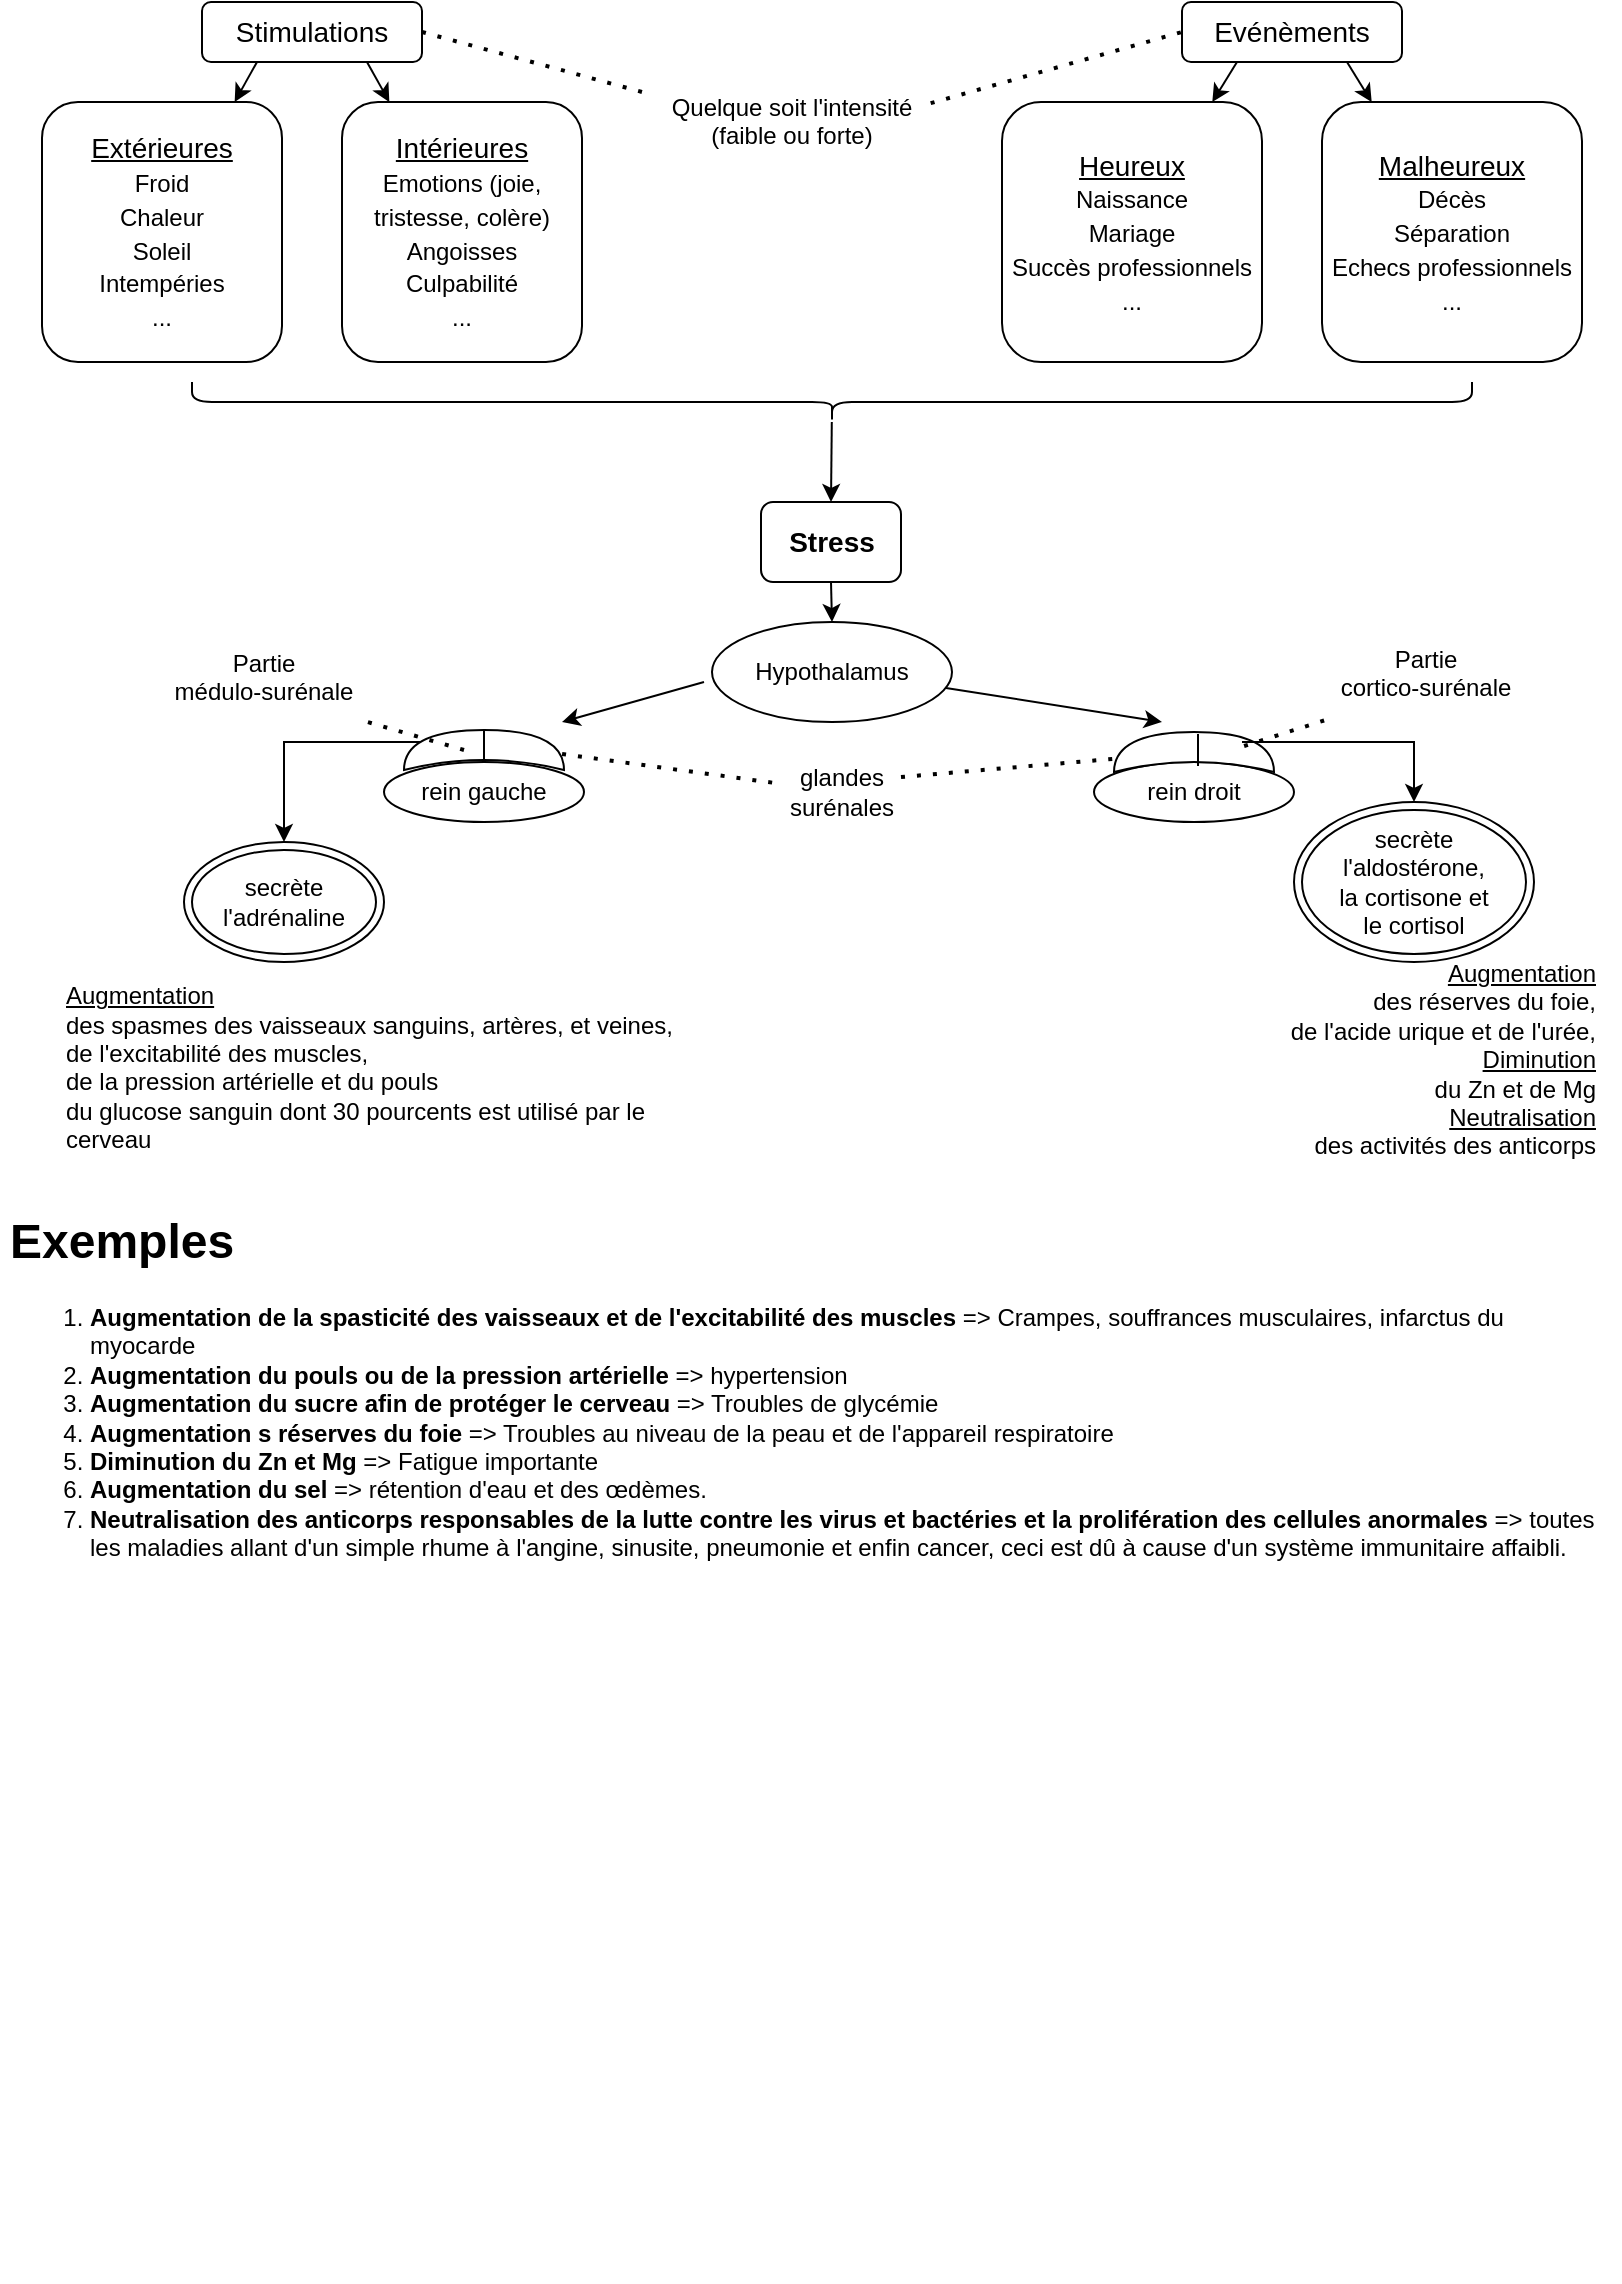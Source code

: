 <mxfile version="18.0.8" type="github">
  <diagram id="obGRaE8XgYMWURcT9A6B" name="Page-1">
    <mxGraphModel dx="1271" dy="830" grid="1" gridSize="10" guides="1" tooltips="1" connect="1" arrows="1" fold="1" page="1" pageScale="1" pageWidth="827" pageHeight="1169" math="0" shadow="0">
      <root>
        <mxCell id="0" />
        <mxCell id="1" parent="0" />
        <mxCell id="KMllPCVLpyvuSk6OKacK-1" value="&lt;font style=&quot;font-size: 14px;&quot;&gt;&lt;b&gt;Stress&lt;/b&gt;&lt;/font&gt;" style="rounded=1;whiteSpace=wrap;html=1;" vertex="1" parent="1">
          <mxGeometry x="389.5" y="250" width="70" height="40" as="geometry" />
        </mxCell>
        <mxCell id="KMllPCVLpyvuSk6OKacK-2" value="Stimulations" style="rounded=1;whiteSpace=wrap;html=1;fontSize=14;" vertex="1" parent="1">
          <mxGeometry x="110" width="110" height="30" as="geometry" />
        </mxCell>
        <mxCell id="KMllPCVLpyvuSk6OKacK-3" value="&lt;div&gt;&lt;u&gt;Extérieures&lt;/u&gt;&lt;/div&gt;&lt;div&gt;&lt;font style=&quot;font-size: 12px;&quot;&gt;Froid&lt;/font&gt;&lt;/div&gt;&lt;div&gt;&lt;font style=&quot;font-size: 12px;&quot;&gt;Chaleur&lt;/font&gt;&lt;/div&gt;&lt;div&gt;&lt;font style=&quot;font-size: 12px;&quot;&gt;Soleil&lt;/font&gt;&lt;/div&gt;&lt;div&gt;&lt;font style=&quot;font-size: 12px;&quot;&gt;Intempéries&lt;/font&gt;&lt;/div&gt;&lt;div&gt;&lt;font style=&quot;font-size: 12px;&quot;&gt;...&lt;br&gt;&lt;/font&gt;&lt;/div&gt;" style="rounded=1;whiteSpace=wrap;html=1;fontSize=14;" vertex="1" parent="1">
          <mxGeometry x="30" y="50" width="120" height="130" as="geometry" />
        </mxCell>
        <mxCell id="KMllPCVLpyvuSk6OKacK-4" value="&lt;div&gt;&lt;u&gt;Intérieures&lt;/u&gt;&lt;/div&gt;&lt;div&gt;&lt;font style=&quot;font-size: 12px;&quot;&gt;Emotions (joie, tristesse, colère)&lt;br&gt;&lt;/font&gt;&lt;/div&gt;&lt;div&gt;&lt;font style=&quot;font-size: 12px;&quot;&gt;Angoisses&lt;br&gt;&lt;/font&gt;&lt;/div&gt;&lt;div&gt;&lt;font style=&quot;font-size: 12px;&quot;&gt;Culpabilité&lt;/font&gt;&lt;/div&gt;&lt;div&gt;&lt;font style=&quot;font-size: 12px;&quot;&gt;...&lt;/font&gt;&lt;/div&gt;" style="rounded=1;whiteSpace=wrap;html=1;fontSize=14;" vertex="1" parent="1">
          <mxGeometry x="180" y="50" width="120" height="130" as="geometry" />
        </mxCell>
        <mxCell id="KMllPCVLpyvuSk6OKacK-5" value="" style="endArrow=classic;html=1;rounded=0;fontSize=12;exitX=0.25;exitY=1;exitDx=0;exitDy=0;" edge="1" parent="1" source="KMllPCVLpyvuSk6OKacK-2" target="KMllPCVLpyvuSk6OKacK-3">
          <mxGeometry width="50" height="50" relative="1" as="geometry">
            <mxPoint x="390" y="500" as="sourcePoint" />
            <mxPoint x="440" y="450" as="targetPoint" />
          </mxGeometry>
        </mxCell>
        <mxCell id="KMllPCVLpyvuSk6OKacK-6" value="" style="endArrow=classic;html=1;rounded=0;fontSize=12;exitX=0.75;exitY=1;exitDx=0;exitDy=0;" edge="1" parent="1" source="KMllPCVLpyvuSk6OKacK-2" target="KMllPCVLpyvuSk6OKacK-4">
          <mxGeometry width="50" height="50" relative="1" as="geometry">
            <mxPoint x="390" y="500" as="sourcePoint" />
            <mxPoint x="440" y="450" as="targetPoint" />
          </mxGeometry>
        </mxCell>
        <mxCell id="KMllPCVLpyvuSk6OKacK-7" value="Evénèments" style="rounded=1;whiteSpace=wrap;html=1;fontSize=14;" vertex="1" parent="1">
          <mxGeometry x="600" width="110" height="30" as="geometry" />
        </mxCell>
        <mxCell id="KMllPCVLpyvuSk6OKacK-8" value="&lt;div&gt;&lt;u&gt;Heureux&lt;/u&gt;&lt;/div&gt;&lt;font style=&quot;font-size: 12px;&quot;&gt;Naissance&lt;/font&gt;&lt;br&gt;&lt;div&gt;&lt;font style=&quot;font-size: 12px;&quot;&gt;Mariage&lt;/font&gt;&lt;/div&gt;&lt;div&gt;&lt;font style=&quot;font-size: 12px;&quot;&gt;Succès professionnels&lt;/font&gt;&lt;/div&gt;&lt;div&gt;&lt;font style=&quot;font-size: 12px;&quot;&gt;...&lt;br&gt;&lt;/font&gt;&lt;/div&gt;" style="rounded=1;whiteSpace=wrap;html=1;fontSize=14;" vertex="1" parent="1">
          <mxGeometry x="510" y="50" width="130" height="130" as="geometry" />
        </mxCell>
        <mxCell id="KMllPCVLpyvuSk6OKacK-9" value="&lt;div&gt;&lt;u&gt;Malheureux&lt;/u&gt;&lt;/div&gt;&lt;div&gt;&lt;font style=&quot;font-size: 12px;&quot;&gt;Décès&lt;/font&gt;&lt;/div&gt;&lt;div&gt;&lt;font style=&quot;font-size: 12px;&quot;&gt;Séparation&lt;/font&gt;&lt;/div&gt;&lt;div&gt;&lt;font style=&quot;font-size: 12px;&quot;&gt;Echecs professionnels&lt;br&gt;&lt;/font&gt;&lt;/div&gt;&lt;div&gt;&lt;font style=&quot;font-size: 12px;&quot;&gt;...&lt;/font&gt;&lt;/div&gt;" style="rounded=1;whiteSpace=wrap;html=1;fontSize=14;" vertex="1" parent="1">
          <mxGeometry x="670" y="50" width="130" height="130" as="geometry" />
        </mxCell>
        <mxCell id="KMllPCVLpyvuSk6OKacK-10" value="" style="endArrow=classic;html=1;rounded=0;fontSize=12;exitX=0.25;exitY=1;exitDx=0;exitDy=0;" edge="1" parent="1" source="KMllPCVLpyvuSk6OKacK-7" target="KMllPCVLpyvuSk6OKacK-8">
          <mxGeometry width="50" height="50" relative="1" as="geometry">
            <mxPoint x="880" y="500" as="sourcePoint" />
            <mxPoint x="930" y="450" as="targetPoint" />
          </mxGeometry>
        </mxCell>
        <mxCell id="KMllPCVLpyvuSk6OKacK-11" value="" style="endArrow=classic;html=1;rounded=0;fontSize=12;exitX=0.75;exitY=1;exitDx=0;exitDy=0;" edge="1" parent="1" source="KMllPCVLpyvuSk6OKacK-7" target="KMllPCVLpyvuSk6OKacK-9">
          <mxGeometry width="50" height="50" relative="1" as="geometry">
            <mxPoint x="880" y="500" as="sourcePoint" />
            <mxPoint x="930" y="450" as="targetPoint" />
          </mxGeometry>
        </mxCell>
        <mxCell id="KMllPCVLpyvuSk6OKacK-12" value="" style="shape=curlyBracket;whiteSpace=wrap;html=1;rounded=1;flipH=1;fontSize=12;rotation=90;" vertex="1" parent="1">
          <mxGeometry x="415" y="-120" width="20" height="640" as="geometry" />
        </mxCell>
        <mxCell id="KMllPCVLpyvuSk6OKacK-15" value="" style="endArrow=classic;html=1;rounded=0;fontSize=12;entryX=0.5;entryY=0;entryDx=0;entryDy=0;" edge="1" parent="1" source="KMllPCVLpyvuSk6OKacK-12" target="KMllPCVLpyvuSk6OKacK-1">
          <mxGeometry width="50" height="50" relative="1" as="geometry">
            <mxPoint x="625" y="210" as="sourcePoint" />
            <mxPoint x="450" y="260" as="targetPoint" />
          </mxGeometry>
        </mxCell>
        <mxCell id="KMllPCVLpyvuSk6OKacK-17" value="" style="endArrow=none;dashed=1;html=1;dashPattern=1 3;strokeWidth=2;rounded=0;fontSize=12;entryX=0;entryY=0.5;entryDx=0;entryDy=0;entryPerimeter=0;exitX=1;exitY=0.5;exitDx=0;exitDy=0;" edge="1" parent="1" source="KMllPCVLpyvuSk6OKacK-2">
          <mxGeometry width="50" height="50" relative="1" as="geometry">
            <mxPoint x="400" y="490" as="sourcePoint" />
            <mxPoint x="330" y="45" as="targetPoint" />
          </mxGeometry>
        </mxCell>
        <mxCell id="KMllPCVLpyvuSk6OKacK-18" value="" style="endArrow=none;dashed=1;html=1;dashPattern=1 3;strokeWidth=2;rounded=0;fontSize=12;entryX=0;entryY=0.5;entryDx=0;entryDy=0;exitX=1.031;exitY=0.58;exitDx=0;exitDy=0;exitPerimeter=0;" edge="1" parent="1" target="KMllPCVLpyvuSk6OKacK-7">
          <mxGeometry width="50" height="50" relative="1" as="geometry">
            <mxPoint x="474.34" y="50.6" as="sourcePoint" />
            <mxPoint x="450" y="440" as="targetPoint" />
          </mxGeometry>
        </mxCell>
        <mxCell id="KMllPCVLpyvuSk6OKacK-19" value="Hypothalamus" style="ellipse;whiteSpace=wrap;html=1;fontSize=12;" vertex="1" parent="1">
          <mxGeometry x="365" y="310" width="120" height="50" as="geometry" />
        </mxCell>
        <mxCell id="KMllPCVLpyvuSk6OKacK-21" value="" style="endArrow=classic;html=1;rounded=0;fontSize=12;exitX=0.5;exitY=1;exitDx=0;exitDy=0;entryX=0.5;entryY=0;entryDx=0;entryDy=0;" edge="1" parent="1" source="KMllPCVLpyvuSk6OKacK-1" target="KMllPCVLpyvuSk6OKacK-19">
          <mxGeometry width="50" height="50" relative="1" as="geometry">
            <mxPoint x="411" y="490" as="sourcePoint" />
            <mxPoint x="461" y="440" as="targetPoint" />
          </mxGeometry>
        </mxCell>
        <mxCell id="KMllPCVLpyvuSk6OKacK-22" value="rein gauche" style="ellipse;whiteSpace=wrap;html=1;fontSize=12;" vertex="1" parent="1">
          <mxGeometry x="201" y="380" width="100" height="30" as="geometry" />
        </mxCell>
        <mxCell id="KMllPCVLpyvuSk6OKacK-25" value="" style="shape=xor;whiteSpace=wrap;html=1;fontSize=12;rotation=-90;" vertex="1" parent="1">
          <mxGeometry x="241" y="334" width="20" height="80" as="geometry" />
        </mxCell>
        <mxCell id="KMllPCVLpyvuSk6OKacK-27" value="" style="endArrow=none;dashed=1;html=1;dashPattern=1 3;strokeWidth=2;rounded=0;fontSize=12;exitX=0.4;exitY=0.988;exitDx=0;exitDy=0;exitPerimeter=0;" edge="1" parent="1" source="KMllPCVLpyvuSk6OKacK-25" target="KMllPCVLpyvuSk6OKacK-32">
          <mxGeometry width="50" height="50" relative="1" as="geometry">
            <mxPoint x="281" y="380" as="sourcePoint" />
            <mxPoint x="365" y="392.374" as="targetPoint" />
          </mxGeometry>
        </mxCell>
        <mxCell id="KMllPCVLpyvuSk6OKacK-29" value="rein droit" style="ellipse;whiteSpace=wrap;html=1;fontSize=12;" vertex="1" parent="1">
          <mxGeometry x="556" y="380" width="100" height="30" as="geometry" />
        </mxCell>
        <mxCell id="KMllPCVLpyvuSk6OKacK-30" value="" style="shape=xor;whiteSpace=wrap;html=1;fontSize=12;rotation=-90;" vertex="1" parent="1">
          <mxGeometry x="596" y="335" width="20" height="80" as="geometry" />
        </mxCell>
        <mxCell id="KMllPCVLpyvuSk6OKacK-31" value="" style="endArrow=none;dashed=1;html=1;dashPattern=1 3;strokeWidth=2;rounded=0;fontSize=12;exitX=1;exitY=0.25;exitDx=0;exitDy=0;" edge="1" parent="1" source="KMllPCVLpyvuSk6OKacK-32" target="KMllPCVLpyvuSk6OKacK-30">
          <mxGeometry width="50" height="50" relative="1" as="geometry">
            <mxPoint x="495" y="392.614" as="sourcePoint" />
            <mxPoint x="601" y="370" as="targetPoint" />
          </mxGeometry>
        </mxCell>
        <mxCell id="KMllPCVLpyvuSk6OKacK-32" value="glandes surénales" style="text;html=1;strokeColor=none;fillColor=none;align=center;verticalAlign=middle;whiteSpace=wrap;rounded=0;fontSize=12;" vertex="1" parent="1">
          <mxGeometry x="399.5" y="380" width="60" height="30" as="geometry" />
        </mxCell>
        <mxCell id="KMllPCVLpyvuSk6OKacK-33" value="&lt;div&gt;&lt;br&gt;&lt;/div&gt;&lt;div&gt;&lt;br&gt;&lt;/div&gt;&lt;div&gt;Quelque soit l&#39;intensité&lt;/div&gt;&lt;div&gt;(faible ou forte)&lt;br&gt;&lt;/div&gt;" style="text;html=1;strokeColor=none;fillColor=none;align=center;verticalAlign=middle;whiteSpace=wrap;rounded=0;fontSize=12;" vertex="1" parent="1">
          <mxGeometry x="320" y="30" width="170" height="30" as="geometry" />
        </mxCell>
        <mxCell id="KMllPCVLpyvuSk6OKacK-34" value="" style="endArrow=classic;html=1;rounded=0;fontSize=12;" edge="1" parent="1">
          <mxGeometry width="50" height="50" relative="1" as="geometry">
            <mxPoint x="361" y="340" as="sourcePoint" />
            <mxPoint x="290" y="360" as="targetPoint" />
          </mxGeometry>
        </mxCell>
        <mxCell id="KMllPCVLpyvuSk6OKacK-35" value="" style="endArrow=classic;html=1;rounded=0;fontSize=12;exitX=0.975;exitY=0.66;exitDx=0;exitDy=0;exitPerimeter=0;" edge="1" parent="1" source="KMllPCVLpyvuSk6OKacK-19">
          <mxGeometry width="50" height="50" relative="1" as="geometry">
            <mxPoint x="411" y="490" as="sourcePoint" />
            <mxPoint x="590" y="360" as="targetPoint" />
          </mxGeometry>
        </mxCell>
        <mxCell id="KMllPCVLpyvuSk6OKacK-36" value="" style="endArrow=none;html=1;rounded=0;fontSize=12;exitX=1;exitY=0.5;exitDx=0;exitDy=0;exitPerimeter=0;" edge="1" parent="1" source="KMllPCVLpyvuSk6OKacK-25" target="KMllPCVLpyvuSk6OKacK-22">
          <mxGeometry width="50" height="50" relative="1" as="geometry">
            <mxPoint x="411" y="490" as="sourcePoint" />
            <mxPoint x="461" y="440" as="targetPoint" />
            <Array as="points">
              <mxPoint x="251" y="380" />
            </Array>
          </mxGeometry>
        </mxCell>
        <mxCell id="KMllPCVLpyvuSk6OKacK-37" value="" style="endArrow=none;html=1;rounded=0;fontSize=12;exitX=1;exitY=0.5;exitDx=0;exitDy=0;exitPerimeter=0;" edge="1" parent="1">
          <mxGeometry width="50" height="50" relative="1" as="geometry">
            <mxPoint x="608" y="366" as="sourcePoint" />
            <mxPoint x="608" y="366" as="targetPoint" />
            <Array as="points">
              <mxPoint x="608" y="382" />
            </Array>
          </mxGeometry>
        </mxCell>
        <mxCell id="KMllPCVLpyvuSk6OKacK-38" value="&lt;div&gt;Partie &lt;br&gt;&lt;/div&gt;&lt;div&gt;médulo-surénale&lt;/div&gt;&lt;div&gt;&lt;br&gt;&lt;/div&gt;" style="text;html=1;strokeColor=none;fillColor=none;align=center;verticalAlign=middle;whiteSpace=wrap;rounded=0;fontSize=12;" vertex="1" parent="1">
          <mxGeometry x="81" y="330" width="120" height="30" as="geometry" />
        </mxCell>
        <mxCell id="KMllPCVLpyvuSk6OKacK-39" value="" style="endArrow=none;dashed=1;html=1;dashPattern=1 3;strokeWidth=2;rounded=0;fontSize=12;exitX=0.5;exitY=0.375;exitDx=0;exitDy=0;exitPerimeter=0;" edge="1" parent="1" source="KMllPCVLpyvuSk6OKacK-25" target="KMllPCVLpyvuSk6OKacK-38">
          <mxGeometry width="50" height="50" relative="1" as="geometry">
            <mxPoint x="411" y="490" as="sourcePoint" />
            <mxPoint x="461" y="440" as="targetPoint" />
          </mxGeometry>
        </mxCell>
        <mxCell id="KMllPCVLpyvuSk6OKacK-40" value="&lt;div&gt;Partie &lt;br&gt;&lt;/div&gt;&lt;div&gt;cortico-surénale&lt;/div&gt;&lt;div&gt;&lt;br&gt;&lt;/div&gt;" style="text;html=1;strokeColor=none;fillColor=none;align=center;verticalAlign=middle;whiteSpace=wrap;rounded=0;fontSize=12;" vertex="1" parent="1">
          <mxGeometry x="662" y="328" width="120" height="30" as="geometry" />
        </mxCell>
        <mxCell id="KMllPCVLpyvuSk6OKacK-41" value="" style="endArrow=none;dashed=1;html=1;dashPattern=1 3;strokeWidth=2;rounded=0;fontSize=12;exitX=0.65;exitY=0.813;exitDx=0;exitDy=0;exitPerimeter=0;" edge="1" parent="1" target="KMllPCVLpyvuSk6OKacK-40" source="KMllPCVLpyvuSk6OKacK-30">
          <mxGeometry width="50" height="50" relative="1" as="geometry">
            <mxPoint x="822" y="372" as="sourcePoint" />
            <mxPoint x="1042" y="438" as="targetPoint" />
          </mxGeometry>
        </mxCell>
        <mxCell id="KMllPCVLpyvuSk6OKacK-42" value="" style="edgeStyle=segmentEdgeStyle;endArrow=classic;html=1;rounded=0;fontSize=12;exitX=0.7;exitY=0.1;exitDx=0;exitDy=0;exitPerimeter=0;" edge="1" parent="1" source="KMllPCVLpyvuSk6OKacK-25" target="KMllPCVLpyvuSk6OKacK-43">
          <mxGeometry width="50" height="50" relative="1" as="geometry">
            <mxPoint x="400" y="430" as="sourcePoint" />
            <mxPoint x="150" y="450" as="targetPoint" />
          </mxGeometry>
        </mxCell>
        <mxCell id="KMllPCVLpyvuSk6OKacK-43" value="secrète l&#39;adrénaline" style="ellipse;shape=doubleEllipse;whiteSpace=wrap;html=1;fontSize=12;" vertex="1" parent="1">
          <mxGeometry x="101" y="420" width="100" height="60" as="geometry" />
        </mxCell>
        <mxCell id="KMllPCVLpyvuSk6OKacK-44" value="&lt;div align=&quot;left&quot;&gt;&lt;u&gt;Augmentation&lt;/u&gt; &lt;br&gt;&lt;/div&gt;&lt;div align=&quot;left&quot;&gt;des spasmes des vaisseaux sanguins, artères, et veines,&lt;/div&gt;&lt;div align=&quot;left&quot;&gt;de l&#39;excitabilité des muscles,&lt;/div&gt;&lt;div align=&quot;left&quot;&gt;de la pression artérielle et du pouls&lt;/div&gt;&lt;div align=&quot;left&quot;&gt;du glucose sanguin dont 30 pourcents est utilisé par le cerveau&lt;br&gt;&lt;/div&gt;&lt;div align=&quot;left&quot;&gt;&lt;br&gt;&lt;/div&gt;" style="text;html=1;strokeColor=none;fillColor=none;align=left;verticalAlign=middle;whiteSpace=wrap;rounded=0;fontSize=12;" vertex="1" parent="1">
          <mxGeometry x="40" y="460" width="319" height="160" as="geometry" />
        </mxCell>
        <mxCell id="KMllPCVLpyvuSk6OKacK-45" value="" style="edgeStyle=segmentEdgeStyle;endArrow=classic;html=1;rounded=0;fontSize=12;" edge="1" parent="1" target="KMllPCVLpyvuSk6OKacK-46">
          <mxGeometry width="50" height="50" relative="1" as="geometry">
            <mxPoint x="630" y="370" as="sourcePoint" />
            <mxPoint x="685.5" y="460" as="targetPoint" />
          </mxGeometry>
        </mxCell>
        <mxCell id="KMllPCVLpyvuSk6OKacK-46" value="&lt;div&gt;secrète l&#39;aldostérone, &lt;br&gt;&lt;/div&gt;&lt;div&gt;la cortisone et &lt;br&gt;&lt;/div&gt;&lt;div&gt;le cortisol&lt;/div&gt;" style="ellipse;shape=doubleEllipse;whiteSpace=wrap;html=1;fontSize=12;" vertex="1" parent="1">
          <mxGeometry x="656" y="400" width="120" height="80" as="geometry" />
        </mxCell>
        <mxCell id="KMllPCVLpyvuSk6OKacK-47" value="&lt;div align=&quot;right&quot;&gt;&lt;u&gt;Augmentation&lt;/u&gt; &lt;br&gt;&lt;/div&gt;&lt;div align=&quot;right&quot;&gt;des réserves du foie,&lt;/div&gt;&lt;div align=&quot;right&quot;&gt;de l&#39;acide urique et de l&#39;urée,&lt;/div&gt;&lt;div align=&quot;right&quot;&gt;&lt;u&gt;Diminution&lt;/u&gt;&lt;br&gt;&lt;/div&gt;&lt;div align=&quot;right&quot;&gt;du Zn et de Mg&lt;br&gt;&lt;/div&gt;&lt;div align=&quot;right&quot;&gt;&lt;u&gt;Neutralisation&lt;/u&gt;&lt;/div&gt;&lt;div align=&quot;right&quot;&gt;des activités des anticorps&lt;br&gt;&lt;/div&gt;&lt;div align=&quot;right&quot;&gt;&lt;br&gt;&lt;/div&gt;" style="text;html=1;strokeColor=none;fillColor=none;align=right;verticalAlign=middle;whiteSpace=wrap;rounded=0;fontSize=12;" vertex="1" parent="1">
          <mxGeometry x="490" y="456" width="319" height="160" as="geometry" />
        </mxCell>
        <mxCell id="KMllPCVLpyvuSk6OKacK-49" value="&lt;h1&gt;Exemples&lt;/h1&gt;&lt;ol&gt;&lt;li&gt;&lt;b&gt;Augmentation de la spasticité des vaisseaux et de l&#39;excitabilité des muscles&lt;/b&gt; =&amp;gt; Crampes, souffrances musculaires, infarctus du myocarde&lt;/li&gt;&lt;li&gt;&lt;b&gt;Augmentation du pouls ou de la pression artérielle&lt;/b&gt; =&amp;gt; hypertension&lt;/li&gt;&lt;li&gt;&lt;b&gt;Augmentation du sucre afin de protéger le cerveau&lt;/b&gt; =&amp;gt; Troubles de glycémie&lt;/li&gt;&lt;li&gt;&lt;b&gt;Augmentation s réserves du foie&lt;/b&gt; =&amp;gt; Troubles au niveau de la peau et de l&#39;appareil respiratoire&lt;/li&gt;&lt;li&gt;&lt;b&gt;Diminution du Zn et Mg&lt;/b&gt; =&amp;gt; Fatigue importante&lt;/li&gt;&lt;li&gt;&lt;b&gt;Augmentation du sel&lt;/b&gt; =&amp;gt; rétention d&#39;eau et des œdèmes.&lt;/li&gt;&lt;li&gt;&lt;b&gt;Neutralisation des anticorps responsables de la lutte contre les virus et bactéries et la prolifération des cellules anormales&lt;/b&gt; =&amp;gt; toutes les maladies allant d&#39;un simple rhume à l&#39;angine, sinusite, pneumonie et enfin cancer, ceci est dû à cause d&#39;un système immunitaire affaibli.&lt;br&gt;&lt;/li&gt;&lt;/ol&gt;" style="text;html=1;strokeColor=none;fillColor=none;spacing=5;spacingTop=-20;whiteSpace=wrap;overflow=hidden;rounded=0;fontSize=12;" vertex="1" parent="1">
          <mxGeometry x="9" y="600" width="810" height="540" as="geometry" />
        </mxCell>
      </root>
    </mxGraphModel>
  </diagram>
</mxfile>
